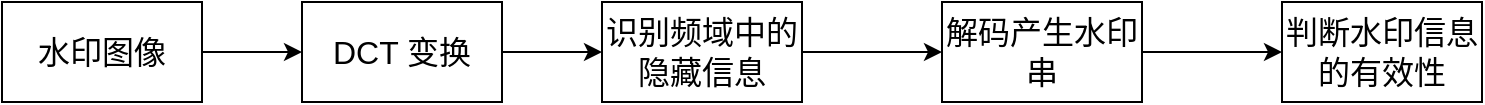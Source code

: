 <mxfile version="24.0.7" type="github">
  <diagram name="第 1 页" id="Xc58GoZkTKpMoaNWe0kn">
    <mxGraphModel dx="2901" dy="1146" grid="1" gridSize="10" guides="1" tooltips="1" connect="1" arrows="1" fold="1" page="1" pageScale="1" pageWidth="827" pageHeight="1169" math="0" shadow="0">
      <root>
        <mxCell id="0" />
        <mxCell id="1" parent="0" />
        <mxCell id="4bfxapxP1zuWlcAlrGS5-1" value="" style="edgeStyle=orthogonalEdgeStyle;rounded=0;orthogonalLoop=1;jettySize=auto;html=1;fontSize=16;" edge="1" parent="1" source="4bfxapxP1zuWlcAlrGS5-2" target="4bfxapxP1zuWlcAlrGS5-4">
          <mxGeometry relative="1" as="geometry" />
        </mxCell>
        <mxCell id="4bfxapxP1zuWlcAlrGS5-2" value="水印图像" style="rounded=0;whiteSpace=wrap;html=1;fontSize=16;" vertex="1" parent="1">
          <mxGeometry x="-730" y="320" width="100" height="50" as="geometry" />
        </mxCell>
        <mxCell id="4bfxapxP1zuWlcAlrGS5-3" value="" style="edgeStyle=orthogonalEdgeStyle;rounded=0;orthogonalLoop=1;jettySize=auto;html=1;fontSize=16;" edge="1" parent="1" source="4bfxapxP1zuWlcAlrGS5-4" target="4bfxapxP1zuWlcAlrGS5-6">
          <mxGeometry relative="1" as="geometry" />
        </mxCell>
        <mxCell id="4bfxapxP1zuWlcAlrGS5-4" value="DCT 变换" style="rounded=0;whiteSpace=wrap;html=1;fontSize=16;" vertex="1" parent="1">
          <mxGeometry x="-580" y="320" width="100" height="50" as="geometry" />
        </mxCell>
        <mxCell id="4bfxapxP1zuWlcAlrGS5-5" value="" style="edgeStyle=orthogonalEdgeStyle;rounded=0;orthogonalLoop=1;jettySize=auto;html=1;fontSize=16;" edge="1" parent="1" source="4bfxapxP1zuWlcAlrGS5-6" target="4bfxapxP1zuWlcAlrGS5-8">
          <mxGeometry relative="1" as="geometry" />
        </mxCell>
        <mxCell id="4bfxapxP1zuWlcAlrGS5-6" value="识别频域中的隐藏信息" style="rounded=0;whiteSpace=wrap;html=1;fontSize=16;" vertex="1" parent="1">
          <mxGeometry x="-430" y="320" width="100" height="50" as="geometry" />
        </mxCell>
        <mxCell id="4bfxapxP1zuWlcAlrGS5-7" value="" style="edgeStyle=orthogonalEdgeStyle;rounded=0;orthogonalLoop=1;jettySize=auto;html=1;fontSize=16;" edge="1" parent="1" source="4bfxapxP1zuWlcAlrGS5-8" target="4bfxapxP1zuWlcAlrGS5-9">
          <mxGeometry relative="1" as="geometry" />
        </mxCell>
        <mxCell id="4bfxapxP1zuWlcAlrGS5-8" value="解码产生水印串" style="rounded=0;whiteSpace=wrap;html=1;fontSize=16;" vertex="1" parent="1">
          <mxGeometry x="-260" y="320" width="100" height="50" as="geometry" />
        </mxCell>
        <mxCell id="4bfxapxP1zuWlcAlrGS5-9" value="判断水印信息的有效性" style="rounded=0;whiteSpace=wrap;html=1;fontSize=16;" vertex="1" parent="1">
          <mxGeometry x="-90" y="320" width="100" height="50" as="geometry" />
        </mxCell>
      </root>
    </mxGraphModel>
  </diagram>
</mxfile>
